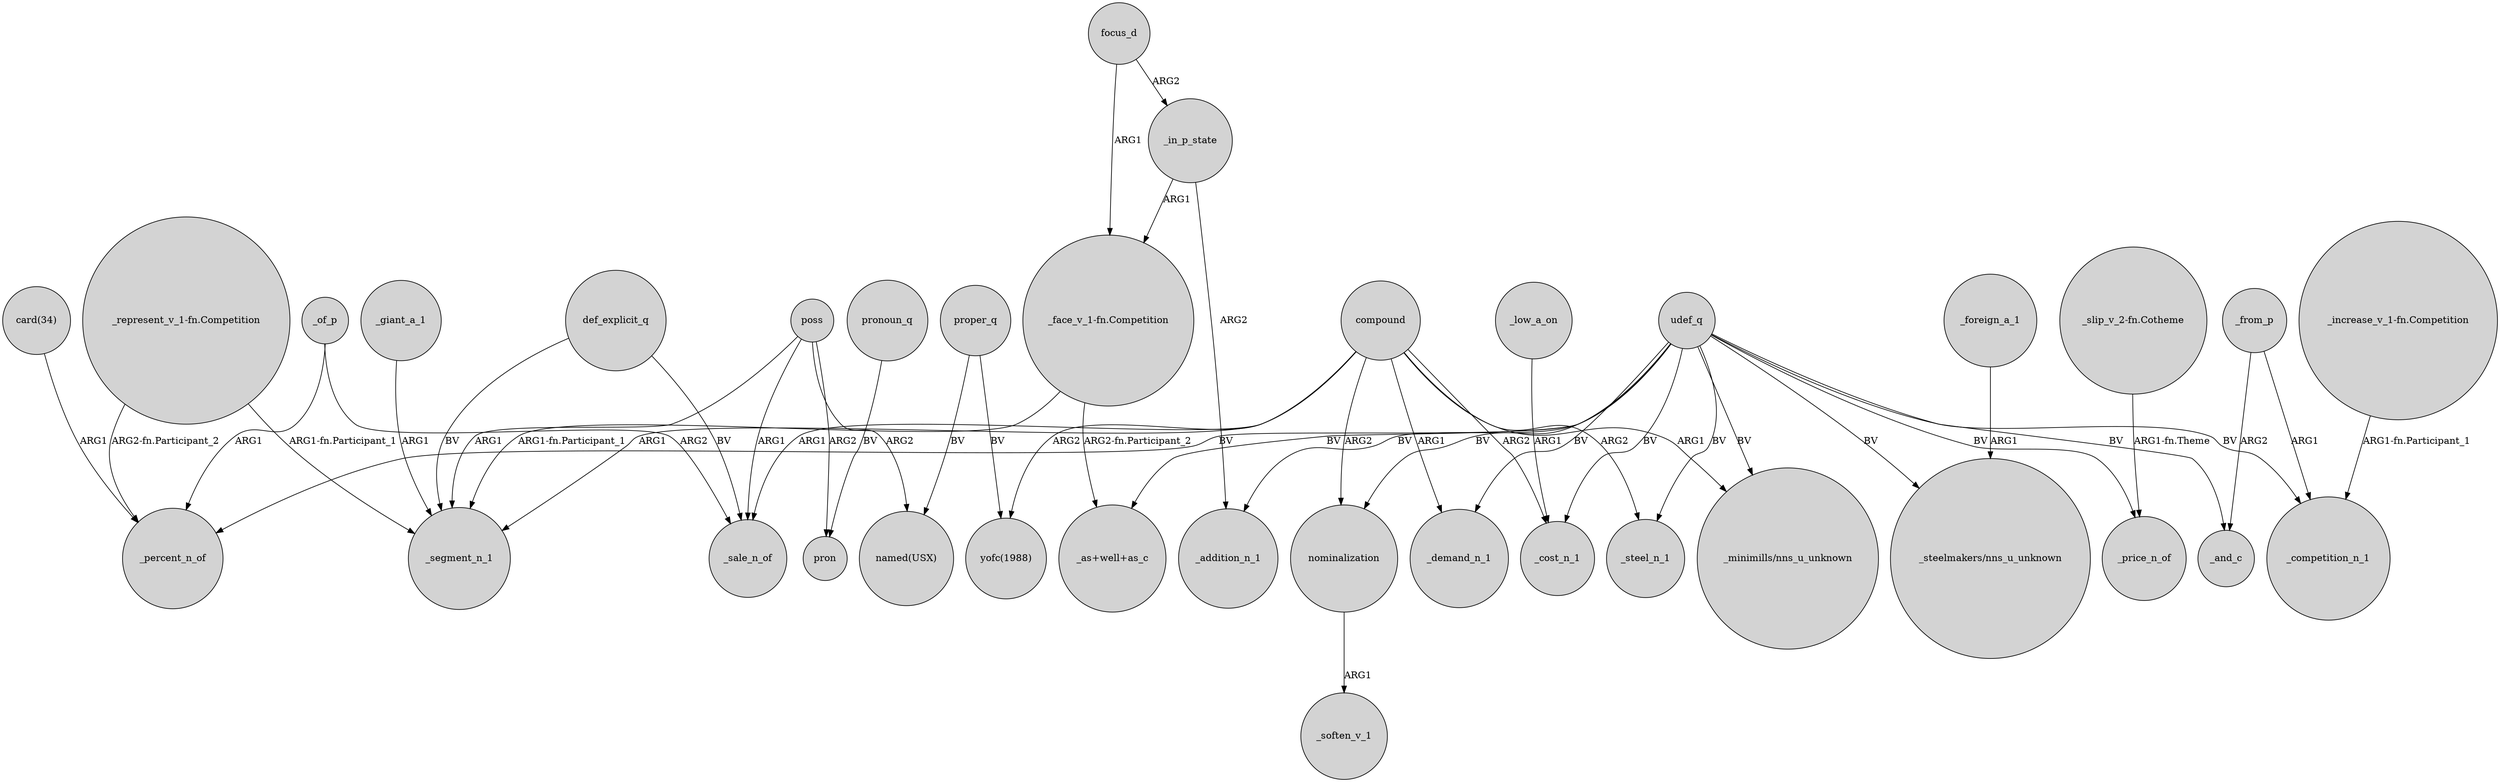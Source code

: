 digraph {
	node [shape=circle style=filled]
	focus_d -> _in_p_state [label=ARG2]
	udef_q -> "_steelmakers/nns_u_unknown" [label=BV]
	"_represent_v_1-fn.Competition" -> _percent_n_of [label="ARG2-fn.Participant_2"]
	compound -> _cost_n_1 [label=ARG2]
	"_increase_v_1-fn.Competition" -> _competition_n_1 [label="ARG1-fn.Participant_1"]
	udef_q -> _price_n_of [label=BV]
	"_face_v_1-fn.Competition" -> _segment_n_1 [label="ARG1-fn.Participant_1"]
	compound -> _segment_n_1 [label=ARG1]
	compound -> "yofc(1988)" [label=ARG2]
	_from_p -> _and_c [label=ARG2]
	udef_q -> nominalization [label=BV]
	"card(34)" -> _percent_n_of [label=ARG1]
	_of_p -> _sale_n_of [label=ARG2]
	udef_q -> _addition_n_1 [label=BV]
	udef_q -> _and_c [label=BV]
	_of_p -> _percent_n_of [label=ARG1]
	udef_q -> "_minimills/nns_u_unknown" [label=BV]
	focus_d -> "_face_v_1-fn.Competition" [label=ARG1]
	"_slip_v_2-fn.Cotheme" -> _price_n_of [label="ARG1-fn.Theme"]
	compound -> nominalization [label=ARG2]
	"_represent_v_1-fn.Competition" -> _segment_n_1 [label="ARG1-fn.Participant_1"]
	udef_q -> _steel_n_1 [label=BV]
	pronoun_q -> pron [label=BV]
	def_explicit_q -> _sale_n_of [label=BV]
	poss -> pron [label=ARG2]
	proper_q -> "named(USX)" [label=BV]
	_from_p -> _competition_n_1 [label=ARG1]
	udef_q -> _percent_n_of [label=BV]
	udef_q -> _demand_n_1 [label=BV]
	def_explicit_q -> _segment_n_1 [label=BV]
	compound -> _steel_n_1 [label=ARG2]
	_low_a_on -> _cost_n_1 [label=ARG1]
	_foreign_a_1 -> "_steelmakers/nns_u_unknown" [label=ARG1]
	nominalization -> _soften_v_1 [label=ARG1]
	udef_q -> "_as+well+as_c" [label=BV]
	proper_q -> "yofc(1988)" [label=BV]
	_in_p_state -> _addition_n_1 [label=ARG2]
	poss -> "named(USX)" [label=ARG2]
	"_face_v_1-fn.Competition" -> "_as+well+as_c" [label="ARG2-fn.Participant_2"]
	compound -> _demand_n_1 [label=ARG1]
	_in_p_state -> "_face_v_1-fn.Competition" [label=ARG1]
	udef_q -> _competition_n_1 [label=BV]
	_giant_a_1 -> _segment_n_1 [label=ARG1]
	poss -> _segment_n_1 [label=ARG1]
	poss -> _sale_n_of [label=ARG1]
	compound -> _sale_n_of [label=ARG1]
	compound -> "_minimills/nns_u_unknown" [label=ARG1]
	udef_q -> _cost_n_1 [label=BV]
}
